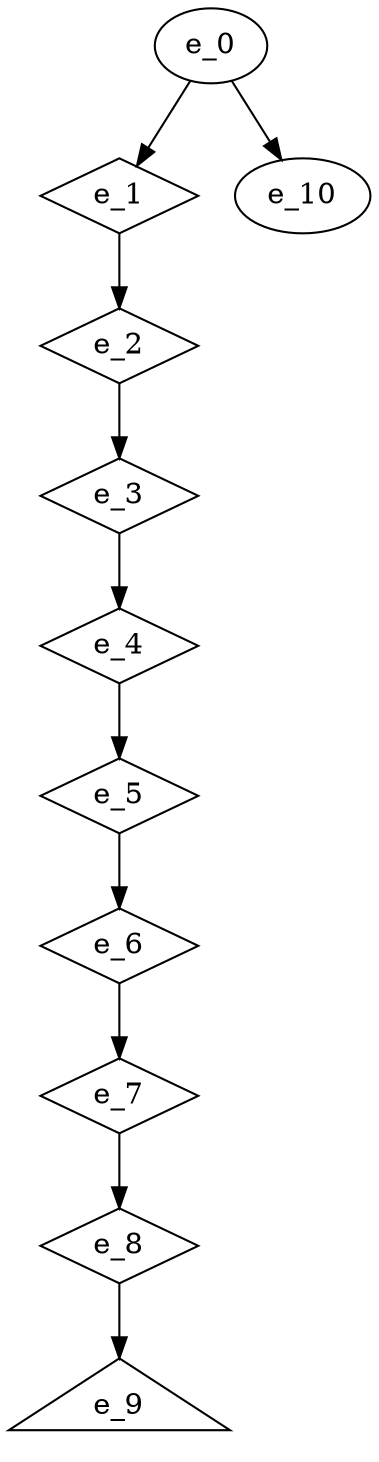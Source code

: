 digraph control_path {
  e_0: entry_node : n ;
  e_1 [shape = diamond];
  e_2 [shape = diamond];
  e_3 [shape = diamond];
  e_4 [shape = diamond];
  e_5 [shape = diamond];
  e_6 [shape = diamond];
  e_7 [shape = diamond];
  e_8 [shape = diamond];
  e_9 [shape = triangle];
  e_10: exit_node : s ;
  e_0 -> e_1;
  e_1 -> e_2;
  e_2 -> e_3;
  e_3 -> e_4;
  e_4 -> e_5;
  e_5 -> e_6;
  e_6 -> e_7;
  e_7 -> e_8;
  e_8 -> e_9;
  e_0 -> e_10;
}
